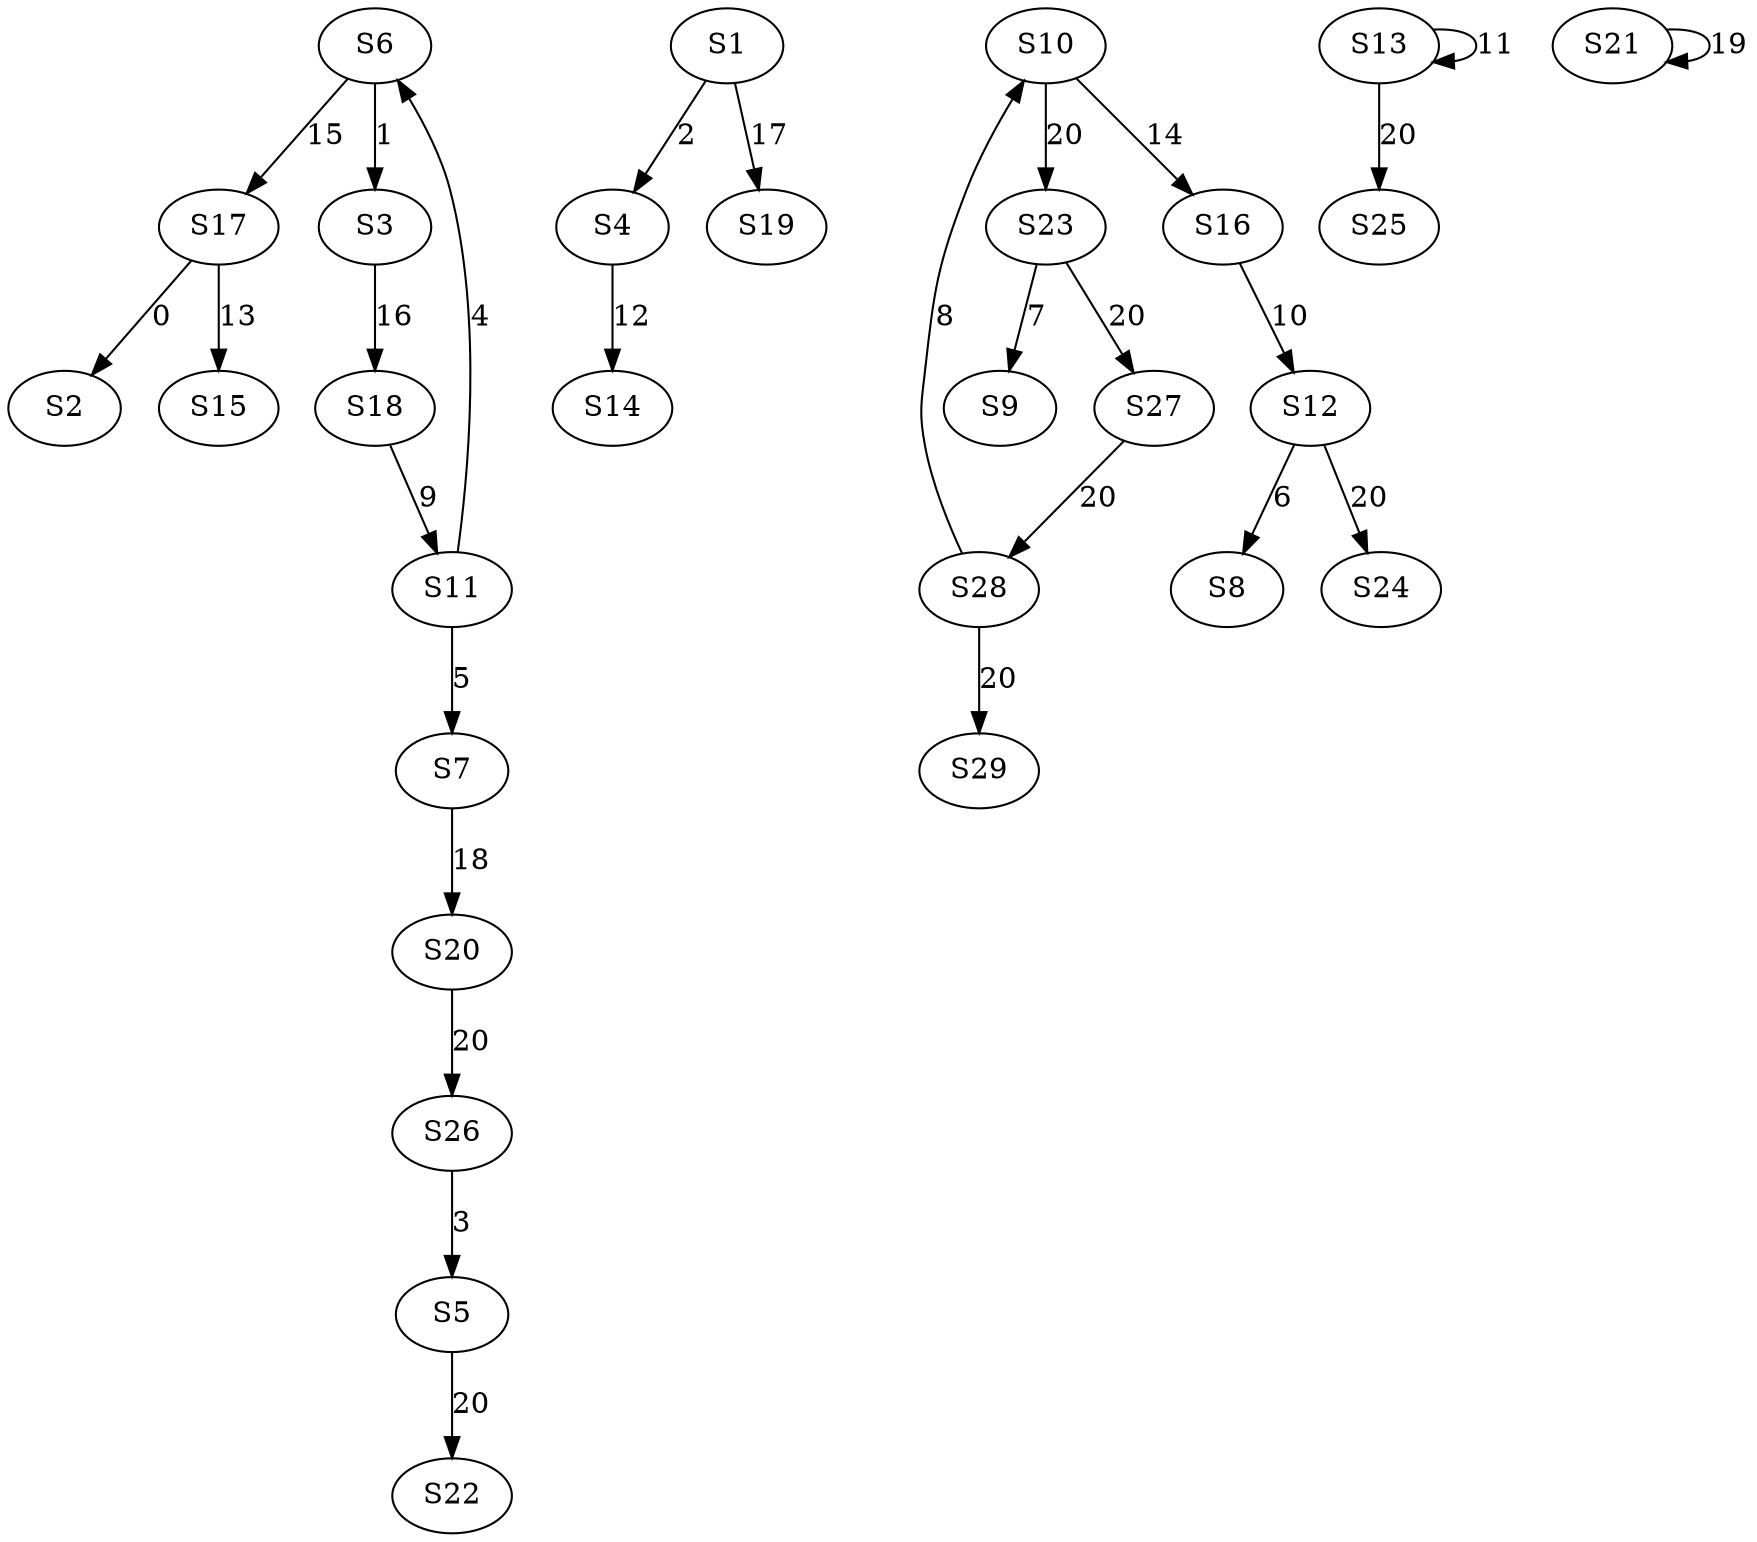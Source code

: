 strict digraph {
	S17 -> S2 [ label = 0 ];
	S6 -> S3 [ label = 1 ];
	S1 -> S4 [ label = 2 ];
	S26 -> S5 [ label = 3 ];
	S11 -> S6 [ label = 4 ];
	S11 -> S7 [ label = 5 ];
	S12 -> S8 [ label = 6 ];
	S23 -> S9 [ label = 7 ];
	S28 -> S10 [ label = 8 ];
	S18 -> S11 [ label = 9 ];
	S16 -> S12 [ label = 10 ];
	S13 -> S13 [ label = 11 ];
	S4 -> S14 [ label = 12 ];
	S17 -> S15 [ label = 13 ];
	S10 -> S16 [ label = 14 ];
	S6 -> S17 [ label = 15 ];
	S3 -> S18 [ label = 16 ];
	S1 -> S19 [ label = 17 ];
	S7 -> S20 [ label = 18 ];
	S21 -> S21 [ label = 19 ];
	S5 -> S22 [ label = 20 ];
	S10 -> S23 [ label = 20 ];
	S12 -> S24 [ label = 20 ];
	S13 -> S25 [ label = 20 ];
	S20 -> S26 [ label = 20 ];
	S23 -> S27 [ label = 20 ];
	S27 -> S28 [ label = 20 ];
	S28 -> S29 [ label = 20 ];
}
